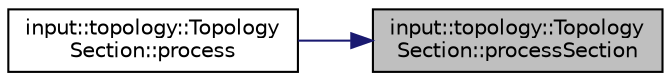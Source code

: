digraph "input::topology::TopologySection::processSection"
{
 // LATEX_PDF_SIZE
  edge [fontname="Helvetica",fontsize="10",labelfontname="Helvetica",labelfontsize="10"];
  node [fontname="Helvetica",fontsize="10",shape=record];
  rankdir="RL";
  Node1 [label="input::topology::Topology\lSection::processSection",height=0.2,width=0.4,color="black", fillcolor="grey75", style="filled", fontcolor="black",tooltip=" "];
  Node1 -> Node2 [dir="back",color="midnightblue",fontsize="10",style="solid",fontname="Helvetica"];
  Node2 [label="input::topology::Topology\lSection::process",height=0.2,width=0.4,color="black", fillcolor="white", style="filled",URL="$classinput_1_1topology_1_1TopologySection.html#a3aa0fe8fd37ec0322c37bf236b2da6dc",tooltip="general process function for topology sections"];
}

